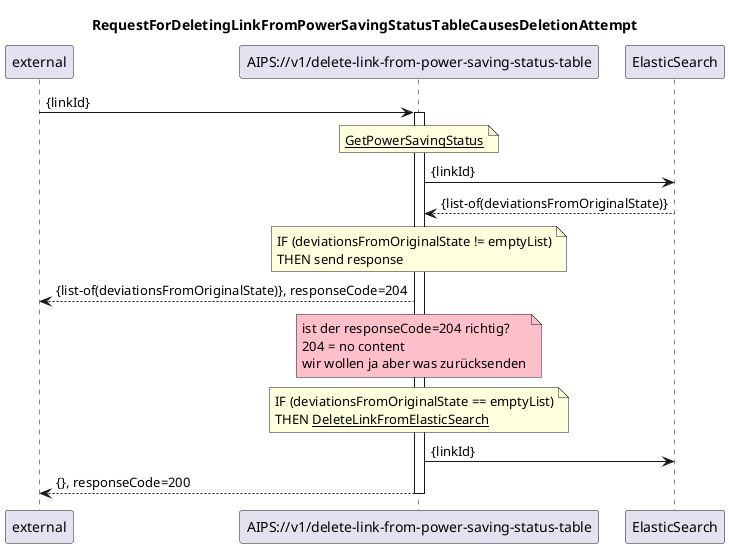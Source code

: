 @startuml 705_deleteLinkFromPowerSavingStatusTable
skinparam responseMessageBelowArrow true

title
RequestForDeletingLinkFromPowerSavingStatusTableCausesDeletionAttempt
end title

participant "external" as requestor
participant "AIPS://v1/delete-link-from-power-saving-status-table" as delete
participant "ElasticSearch" as es

requestor -> delete: {linkId}
activate delete

'get all linkIds from power saving status table
note over delete
  <u>GetPowerSavingStatus</u>
end note
delete -> es: {linkId}
es --> delete: {list-of(deviationsFromOriginalState)} 

note over delete
    IF (deviationsFromOriginalState != emptyList)
    THEN send response
end note
delete --> requestor: {list-of(deviationsFromOriginalState)}, responseCode=204

note over delete #Pink
  ist der responseCode=204 richtig?
  204 = no content
  wir wollen ja aber was zurücksenden
end note


'now cleanup
note over delete
    IF (deviationsFromOriginalState == emptyList)
    THEN <u>DeleteLinkFromElasticSearch</u>
end note
delete -> es: {linkId}

delete --> requestor: {}, responseCode=200





deactivate delete 

@enduml